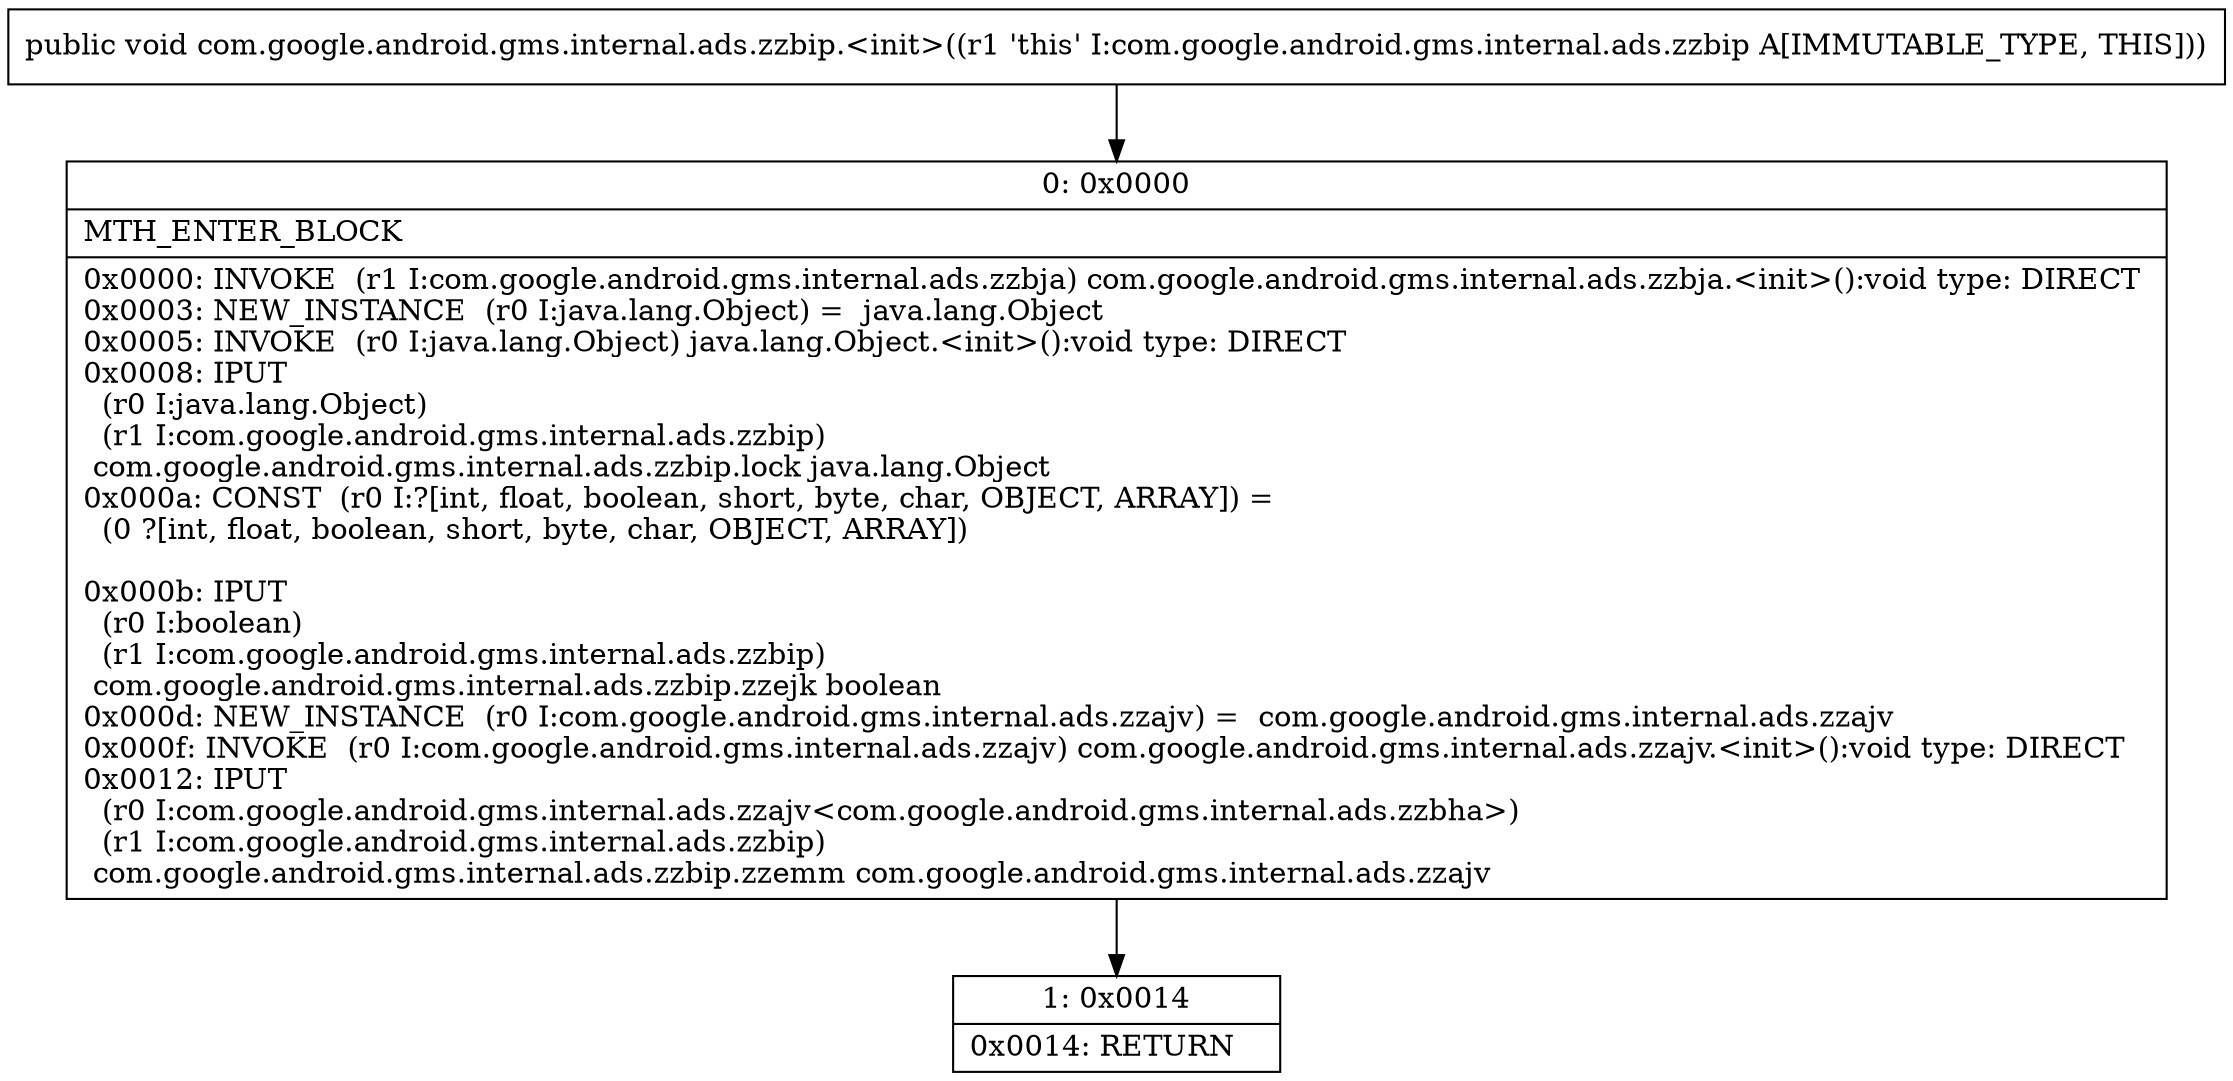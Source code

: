 digraph "CFG forcom.google.android.gms.internal.ads.zzbip.\<init\>()V" {
Node_0 [shape=record,label="{0\:\ 0x0000|MTH_ENTER_BLOCK\l|0x0000: INVOKE  (r1 I:com.google.android.gms.internal.ads.zzbja) com.google.android.gms.internal.ads.zzbja.\<init\>():void type: DIRECT \l0x0003: NEW_INSTANCE  (r0 I:java.lang.Object) =  java.lang.Object \l0x0005: INVOKE  (r0 I:java.lang.Object) java.lang.Object.\<init\>():void type: DIRECT \l0x0008: IPUT  \l  (r0 I:java.lang.Object)\l  (r1 I:com.google.android.gms.internal.ads.zzbip)\l com.google.android.gms.internal.ads.zzbip.lock java.lang.Object \l0x000a: CONST  (r0 I:?[int, float, boolean, short, byte, char, OBJECT, ARRAY]) = \l  (0 ?[int, float, boolean, short, byte, char, OBJECT, ARRAY])\l \l0x000b: IPUT  \l  (r0 I:boolean)\l  (r1 I:com.google.android.gms.internal.ads.zzbip)\l com.google.android.gms.internal.ads.zzbip.zzejk boolean \l0x000d: NEW_INSTANCE  (r0 I:com.google.android.gms.internal.ads.zzajv) =  com.google.android.gms.internal.ads.zzajv \l0x000f: INVOKE  (r0 I:com.google.android.gms.internal.ads.zzajv) com.google.android.gms.internal.ads.zzajv.\<init\>():void type: DIRECT \l0x0012: IPUT  \l  (r0 I:com.google.android.gms.internal.ads.zzajv\<com.google.android.gms.internal.ads.zzbha\>)\l  (r1 I:com.google.android.gms.internal.ads.zzbip)\l com.google.android.gms.internal.ads.zzbip.zzemm com.google.android.gms.internal.ads.zzajv \l}"];
Node_1 [shape=record,label="{1\:\ 0x0014|0x0014: RETURN   \l}"];
MethodNode[shape=record,label="{public void com.google.android.gms.internal.ads.zzbip.\<init\>((r1 'this' I:com.google.android.gms.internal.ads.zzbip A[IMMUTABLE_TYPE, THIS])) }"];
MethodNode -> Node_0;
Node_0 -> Node_1;
}

